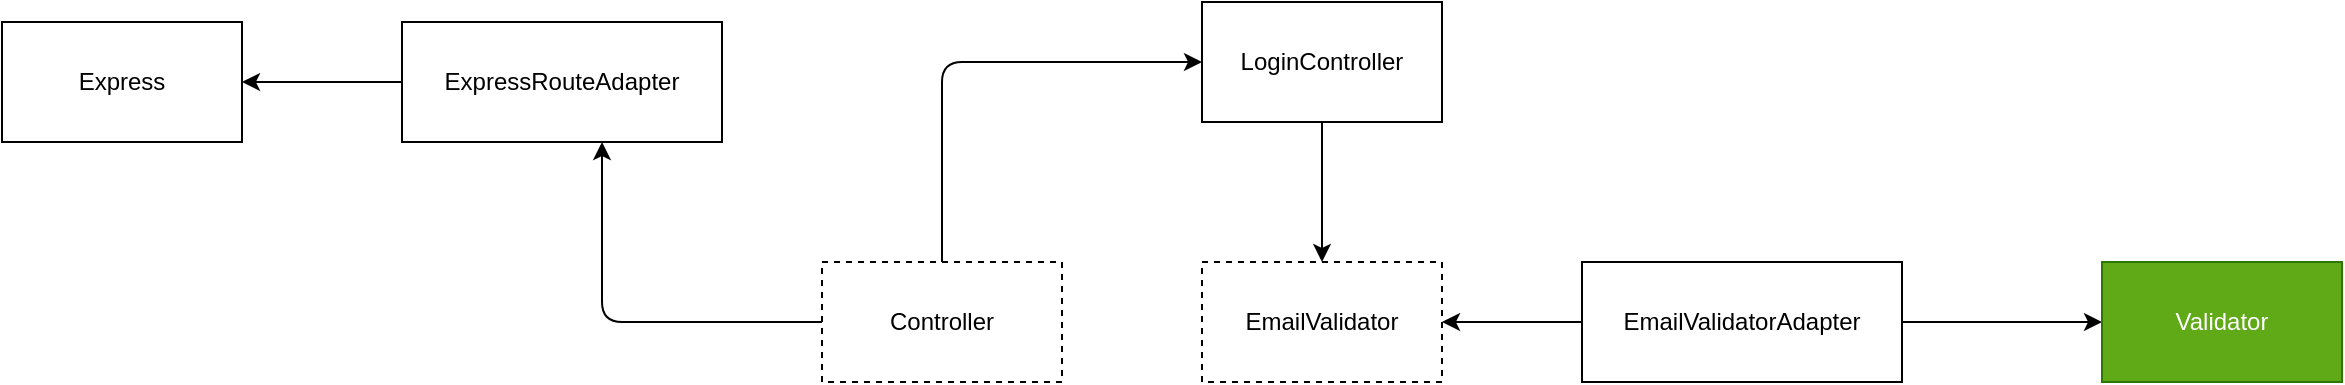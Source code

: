 <mxfile>
    <diagram id="oL9YQ-xI6fbgCZX_yrl2" name="Página-1">
        <mxGraphModel dx="1050" dy="779" grid="1" gridSize="10" guides="1" tooltips="1" connect="1" arrows="1" fold="1" page="1" pageScale="1" pageWidth="827" pageHeight="1169" math="0" shadow="0">
            <root>
                <mxCell id="0"/>
                <mxCell id="1" parent="0"/>
                <mxCell id="4" value="" style="edgeStyle=none;html=1;startArrow=classic;startFill=1;endArrow=none;endFill=0;" edge="1" parent="1" source="2" target="3">
                    <mxGeometry relative="1" as="geometry"/>
                </mxCell>
                <mxCell id="2" value="Express" style="rounded=0;whiteSpace=wrap;html=1;" vertex="1" parent="1">
                    <mxGeometry x="70" y="240" width="120" height="60" as="geometry"/>
                </mxCell>
                <mxCell id="6" value="" style="edgeStyle=orthogonalEdgeStyle;html=1;startArrow=classic;startFill=1;endArrow=none;endFill=0;" edge="1" parent="1" source="3" target="5">
                    <mxGeometry relative="1" as="geometry">
                        <Array as="points">
                            <mxPoint x="370" y="390"/>
                        </Array>
                    </mxGeometry>
                </mxCell>
                <mxCell id="3" value="ExpressRouteAdapter" style="whiteSpace=wrap;html=1;rounded=0;" vertex="1" parent="1">
                    <mxGeometry x="270" y="240" width="160" height="60" as="geometry"/>
                </mxCell>
                <mxCell id="5" value="Controller" style="whiteSpace=wrap;html=1;rounded=0;dashed=1;" vertex="1" parent="1">
                    <mxGeometry x="480" y="360" width="120" height="60" as="geometry"/>
                </mxCell>
                <mxCell id="8" style="edgeStyle=orthogonalEdgeStyle;sketch=0;html=1;entryX=0.5;entryY=0;entryDx=0;entryDy=0;startArrow=classic;startFill=1;endArrow=none;endFill=0;" edge="1" parent="1" source="7" target="5">
                    <mxGeometry relative="1" as="geometry"/>
                </mxCell>
                <mxCell id="11" value="" style="edgeStyle=orthogonalEdgeStyle;sketch=0;html=1;startArrow=none;startFill=0;endArrow=classic;endFill=1;" edge="1" parent="1" source="7" target="10">
                    <mxGeometry relative="1" as="geometry"/>
                </mxCell>
                <mxCell id="7" value="LoginController" style="whiteSpace=wrap;html=1;" vertex="1" parent="1">
                    <mxGeometry x="670" y="230" width="120" height="60" as="geometry"/>
                </mxCell>
                <mxCell id="10" value="EmailValidator" style="whiteSpace=wrap;html=1;dashed=1;" vertex="1" parent="1">
                    <mxGeometry x="670" y="360" width="120" height="60" as="geometry"/>
                </mxCell>
                <mxCell id="14" style="edgeStyle=orthogonalEdgeStyle;sketch=0;html=1;entryX=1;entryY=0.5;entryDx=0;entryDy=0;startArrow=none;startFill=0;endArrow=classic;endFill=1;" edge="1" parent="1" source="12" target="10">
                    <mxGeometry relative="1" as="geometry"/>
                </mxCell>
                <mxCell id="17" value="" style="edgeStyle=orthogonalEdgeStyle;sketch=0;html=1;startArrow=none;startFill=0;endArrow=classic;endFill=1;" edge="1" parent="1" source="12" target="16">
                    <mxGeometry relative="1" as="geometry"/>
                </mxCell>
                <mxCell id="12" value="EmailValidatorAdapter" style="whiteSpace=wrap;html=1;" vertex="1" parent="1">
                    <mxGeometry x="860" y="360" width="160" height="60" as="geometry"/>
                </mxCell>
                <mxCell id="16" value="Validator" style="whiteSpace=wrap;html=1;fillColor=#60a917;strokeColor=#2D7600;fontColor=#ffffff;" vertex="1" parent="1">
                    <mxGeometry x="1120" y="360" width="120" height="60" as="geometry"/>
                </mxCell>
            </root>
        </mxGraphModel>
    </diagram>
</mxfile>